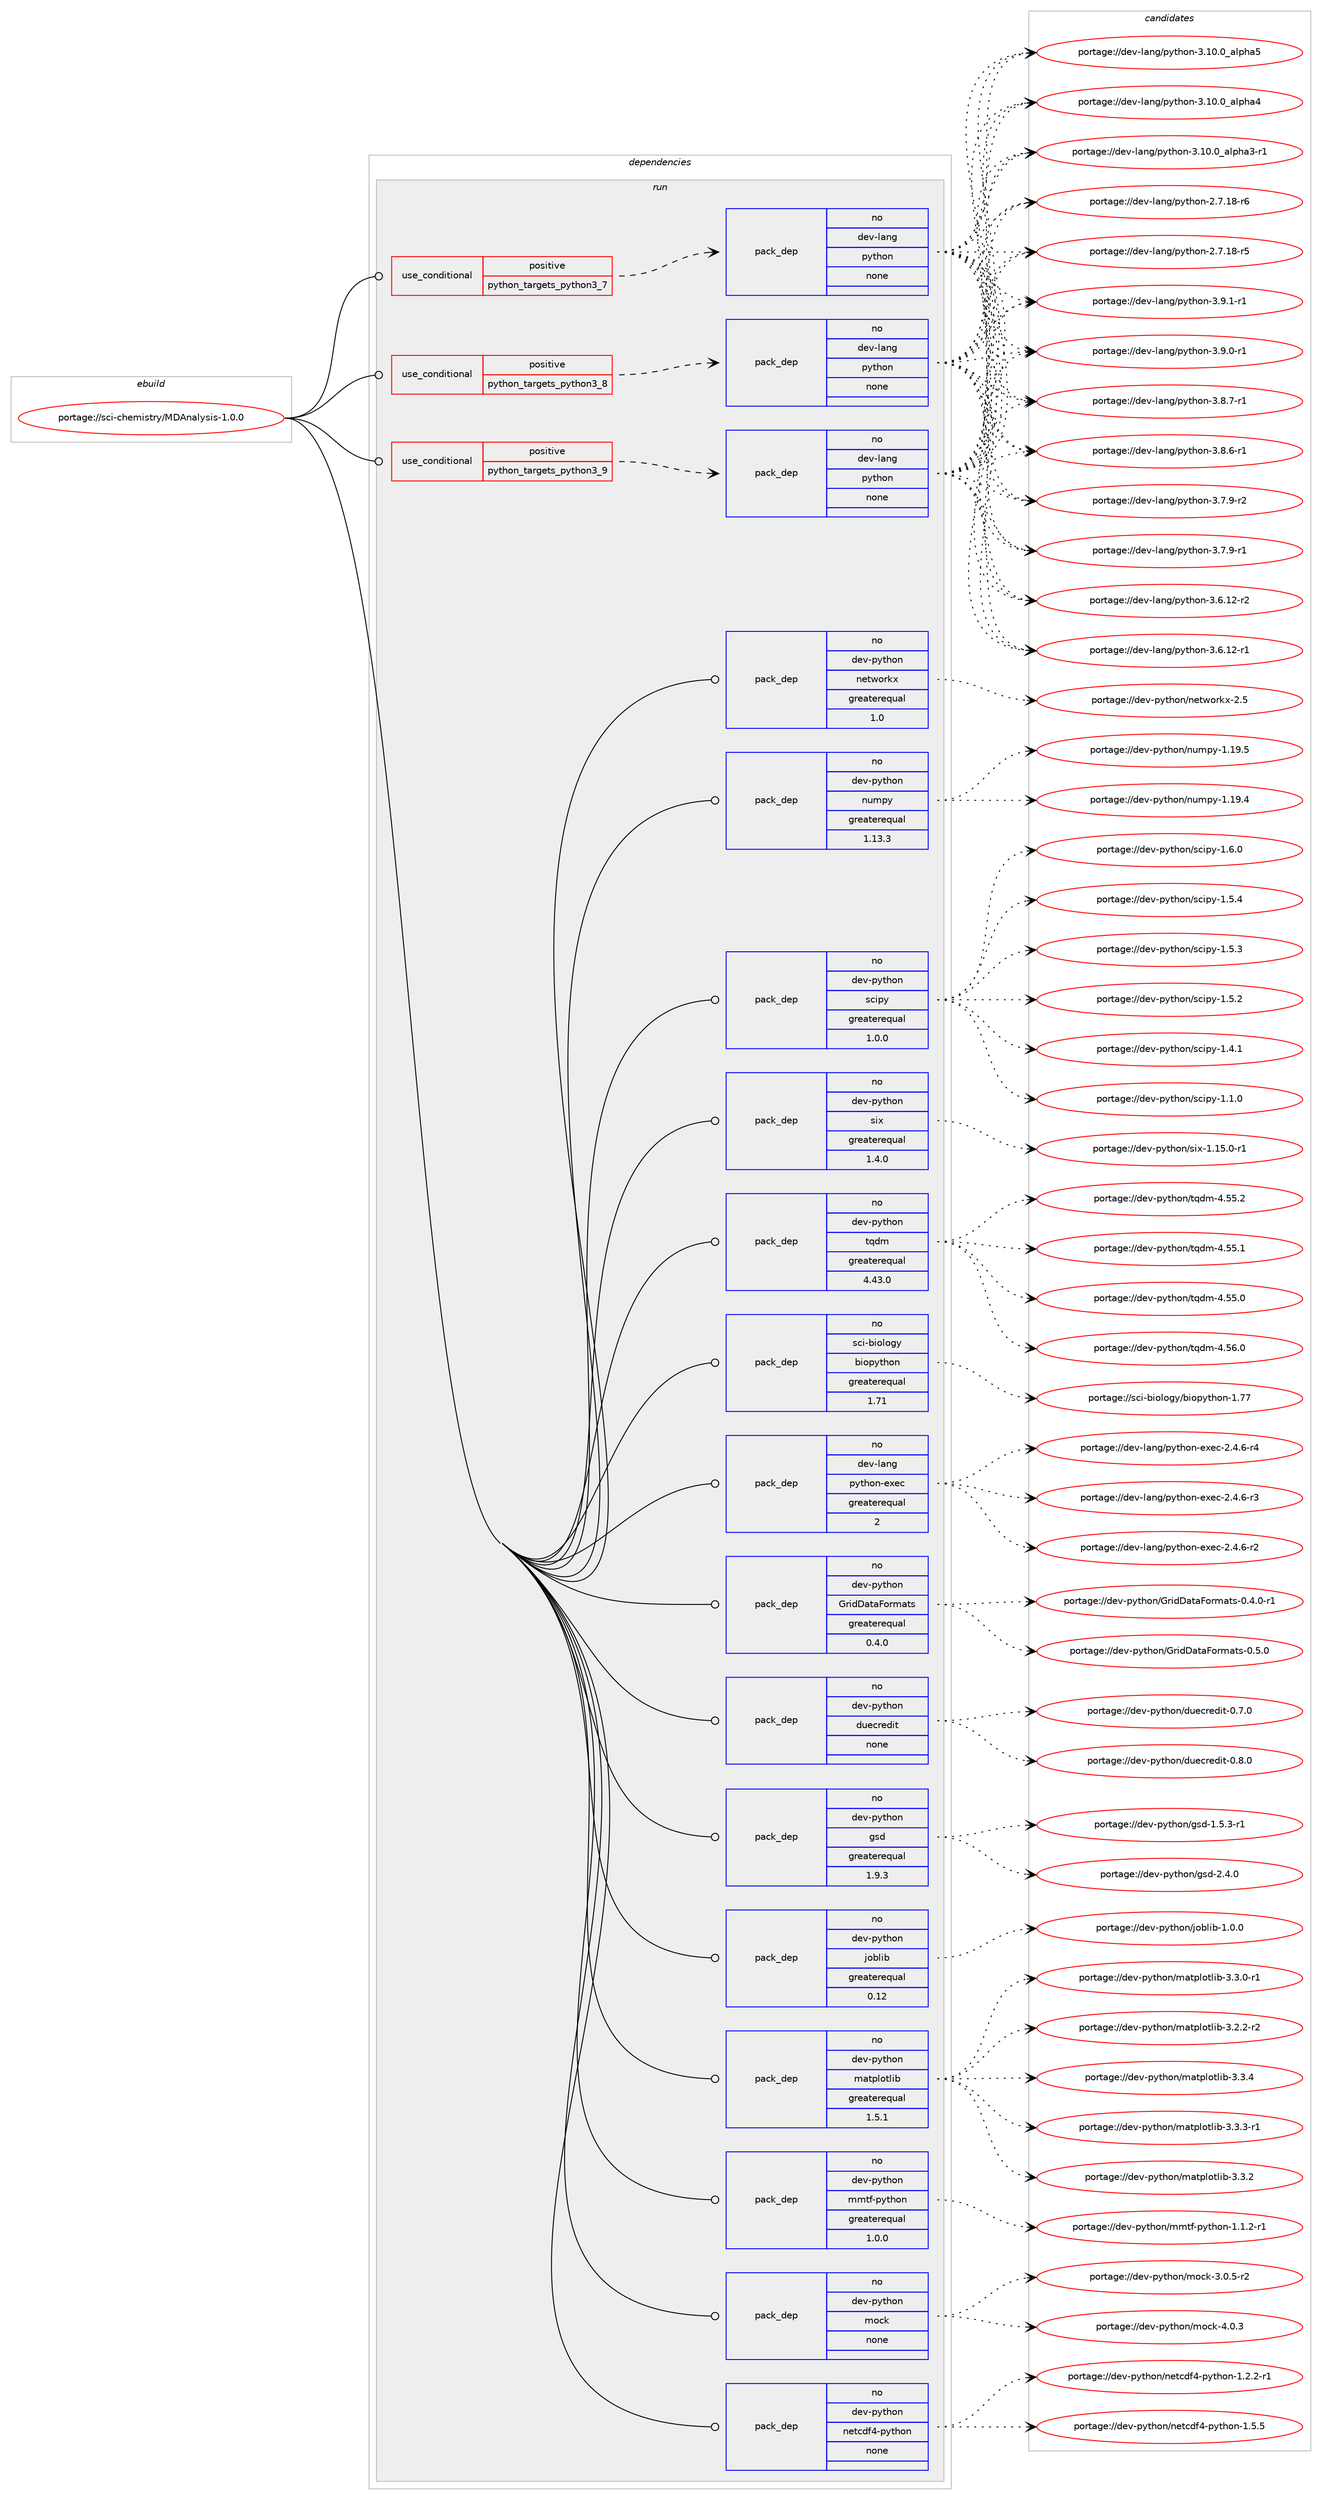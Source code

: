 digraph prolog {

# *************
# Graph options
# *************

newrank=true;
concentrate=true;
compound=true;
graph [rankdir=LR,fontname=Helvetica,fontsize=10,ranksep=1.5];#, ranksep=2.5, nodesep=0.2];
edge  [arrowhead=vee];
node  [fontname=Helvetica,fontsize=10];

# **********
# The ebuild
# **********

subgraph cluster_leftcol {
color=gray;
rank=same;
label=<<i>ebuild</i>>;
id [label="portage://sci-chemistry/MDAnalysis-1.0.0", color=red, width=4, href="../sci-chemistry/MDAnalysis-1.0.0.svg"];
}

# ****************
# The dependencies
# ****************

subgraph cluster_midcol {
color=gray;
label=<<i>dependencies</i>>;
subgraph cluster_compile {
fillcolor="#eeeeee";
style=filled;
label=<<i>compile</i>>;
}
subgraph cluster_compileandrun {
fillcolor="#eeeeee";
style=filled;
label=<<i>compile and run</i>>;
}
subgraph cluster_run {
fillcolor="#eeeeee";
style=filled;
label=<<i>run</i>>;
subgraph cond5955 {
dependency19199 [label=<<TABLE BORDER="0" CELLBORDER="1" CELLSPACING="0" CELLPADDING="4"><TR><TD ROWSPAN="3" CELLPADDING="10">use_conditional</TD></TR><TR><TD>positive</TD></TR><TR><TD>python_targets_python3_7</TD></TR></TABLE>>, shape=none, color=red];
subgraph pack13094 {
dependency19200 [label=<<TABLE BORDER="0" CELLBORDER="1" CELLSPACING="0" CELLPADDING="4" WIDTH="220"><TR><TD ROWSPAN="6" CELLPADDING="30">pack_dep</TD></TR><TR><TD WIDTH="110">no</TD></TR><TR><TD>dev-lang</TD></TR><TR><TD>python</TD></TR><TR><TD>none</TD></TR><TR><TD></TD></TR></TABLE>>, shape=none, color=blue];
}
dependency19199:e -> dependency19200:w [weight=20,style="dashed",arrowhead="vee"];
}
id:e -> dependency19199:w [weight=20,style="solid",arrowhead="odot"];
subgraph cond5956 {
dependency19201 [label=<<TABLE BORDER="0" CELLBORDER="1" CELLSPACING="0" CELLPADDING="4"><TR><TD ROWSPAN="3" CELLPADDING="10">use_conditional</TD></TR><TR><TD>positive</TD></TR><TR><TD>python_targets_python3_8</TD></TR></TABLE>>, shape=none, color=red];
subgraph pack13095 {
dependency19202 [label=<<TABLE BORDER="0" CELLBORDER="1" CELLSPACING="0" CELLPADDING="4" WIDTH="220"><TR><TD ROWSPAN="6" CELLPADDING="30">pack_dep</TD></TR><TR><TD WIDTH="110">no</TD></TR><TR><TD>dev-lang</TD></TR><TR><TD>python</TD></TR><TR><TD>none</TD></TR><TR><TD></TD></TR></TABLE>>, shape=none, color=blue];
}
dependency19201:e -> dependency19202:w [weight=20,style="dashed",arrowhead="vee"];
}
id:e -> dependency19201:w [weight=20,style="solid",arrowhead="odot"];
subgraph cond5957 {
dependency19203 [label=<<TABLE BORDER="0" CELLBORDER="1" CELLSPACING="0" CELLPADDING="4"><TR><TD ROWSPAN="3" CELLPADDING="10">use_conditional</TD></TR><TR><TD>positive</TD></TR><TR><TD>python_targets_python3_9</TD></TR></TABLE>>, shape=none, color=red];
subgraph pack13096 {
dependency19204 [label=<<TABLE BORDER="0" CELLBORDER="1" CELLSPACING="0" CELLPADDING="4" WIDTH="220"><TR><TD ROWSPAN="6" CELLPADDING="30">pack_dep</TD></TR><TR><TD WIDTH="110">no</TD></TR><TR><TD>dev-lang</TD></TR><TR><TD>python</TD></TR><TR><TD>none</TD></TR><TR><TD></TD></TR></TABLE>>, shape=none, color=blue];
}
dependency19203:e -> dependency19204:w [weight=20,style="dashed",arrowhead="vee"];
}
id:e -> dependency19203:w [weight=20,style="solid",arrowhead="odot"];
subgraph pack13097 {
dependency19205 [label=<<TABLE BORDER="0" CELLBORDER="1" CELLSPACING="0" CELLPADDING="4" WIDTH="220"><TR><TD ROWSPAN="6" CELLPADDING="30">pack_dep</TD></TR><TR><TD WIDTH="110">no</TD></TR><TR><TD>dev-lang</TD></TR><TR><TD>python-exec</TD></TR><TR><TD>greaterequal</TD></TR><TR><TD>2</TD></TR></TABLE>>, shape=none, color=blue];
}
id:e -> dependency19205:w [weight=20,style="solid",arrowhead="odot"];
subgraph pack13098 {
dependency19206 [label=<<TABLE BORDER="0" CELLBORDER="1" CELLSPACING="0" CELLPADDING="4" WIDTH="220"><TR><TD ROWSPAN="6" CELLPADDING="30">pack_dep</TD></TR><TR><TD WIDTH="110">no</TD></TR><TR><TD>dev-python</TD></TR><TR><TD>GridDataFormats</TD></TR><TR><TD>greaterequal</TD></TR><TR><TD>0.4.0</TD></TR></TABLE>>, shape=none, color=blue];
}
id:e -> dependency19206:w [weight=20,style="solid",arrowhead="odot"];
subgraph pack13099 {
dependency19207 [label=<<TABLE BORDER="0" CELLBORDER="1" CELLSPACING="0" CELLPADDING="4" WIDTH="220"><TR><TD ROWSPAN="6" CELLPADDING="30">pack_dep</TD></TR><TR><TD WIDTH="110">no</TD></TR><TR><TD>dev-python</TD></TR><TR><TD>duecredit</TD></TR><TR><TD>none</TD></TR><TR><TD></TD></TR></TABLE>>, shape=none, color=blue];
}
id:e -> dependency19207:w [weight=20,style="solid",arrowhead="odot"];
subgraph pack13100 {
dependency19208 [label=<<TABLE BORDER="0" CELLBORDER="1" CELLSPACING="0" CELLPADDING="4" WIDTH="220"><TR><TD ROWSPAN="6" CELLPADDING="30">pack_dep</TD></TR><TR><TD WIDTH="110">no</TD></TR><TR><TD>dev-python</TD></TR><TR><TD>gsd</TD></TR><TR><TD>greaterequal</TD></TR><TR><TD>1.9.3</TD></TR></TABLE>>, shape=none, color=blue];
}
id:e -> dependency19208:w [weight=20,style="solid",arrowhead="odot"];
subgraph pack13101 {
dependency19209 [label=<<TABLE BORDER="0" CELLBORDER="1" CELLSPACING="0" CELLPADDING="4" WIDTH="220"><TR><TD ROWSPAN="6" CELLPADDING="30">pack_dep</TD></TR><TR><TD WIDTH="110">no</TD></TR><TR><TD>dev-python</TD></TR><TR><TD>joblib</TD></TR><TR><TD>greaterequal</TD></TR><TR><TD>0.12</TD></TR></TABLE>>, shape=none, color=blue];
}
id:e -> dependency19209:w [weight=20,style="solid",arrowhead="odot"];
subgraph pack13102 {
dependency19210 [label=<<TABLE BORDER="0" CELLBORDER="1" CELLSPACING="0" CELLPADDING="4" WIDTH="220"><TR><TD ROWSPAN="6" CELLPADDING="30">pack_dep</TD></TR><TR><TD WIDTH="110">no</TD></TR><TR><TD>dev-python</TD></TR><TR><TD>matplotlib</TD></TR><TR><TD>greaterequal</TD></TR><TR><TD>1.5.1</TD></TR></TABLE>>, shape=none, color=blue];
}
id:e -> dependency19210:w [weight=20,style="solid",arrowhead="odot"];
subgraph pack13103 {
dependency19211 [label=<<TABLE BORDER="0" CELLBORDER="1" CELLSPACING="0" CELLPADDING="4" WIDTH="220"><TR><TD ROWSPAN="6" CELLPADDING="30">pack_dep</TD></TR><TR><TD WIDTH="110">no</TD></TR><TR><TD>dev-python</TD></TR><TR><TD>mmtf-python</TD></TR><TR><TD>greaterequal</TD></TR><TR><TD>1.0.0</TD></TR></TABLE>>, shape=none, color=blue];
}
id:e -> dependency19211:w [weight=20,style="solid",arrowhead="odot"];
subgraph pack13104 {
dependency19212 [label=<<TABLE BORDER="0" CELLBORDER="1" CELLSPACING="0" CELLPADDING="4" WIDTH="220"><TR><TD ROWSPAN="6" CELLPADDING="30">pack_dep</TD></TR><TR><TD WIDTH="110">no</TD></TR><TR><TD>dev-python</TD></TR><TR><TD>mock</TD></TR><TR><TD>none</TD></TR><TR><TD></TD></TR></TABLE>>, shape=none, color=blue];
}
id:e -> dependency19212:w [weight=20,style="solid",arrowhead="odot"];
subgraph pack13105 {
dependency19213 [label=<<TABLE BORDER="0" CELLBORDER="1" CELLSPACING="0" CELLPADDING="4" WIDTH="220"><TR><TD ROWSPAN="6" CELLPADDING="30">pack_dep</TD></TR><TR><TD WIDTH="110">no</TD></TR><TR><TD>dev-python</TD></TR><TR><TD>netcdf4-python</TD></TR><TR><TD>none</TD></TR><TR><TD></TD></TR></TABLE>>, shape=none, color=blue];
}
id:e -> dependency19213:w [weight=20,style="solid",arrowhead="odot"];
subgraph pack13106 {
dependency19214 [label=<<TABLE BORDER="0" CELLBORDER="1" CELLSPACING="0" CELLPADDING="4" WIDTH="220"><TR><TD ROWSPAN="6" CELLPADDING="30">pack_dep</TD></TR><TR><TD WIDTH="110">no</TD></TR><TR><TD>dev-python</TD></TR><TR><TD>networkx</TD></TR><TR><TD>greaterequal</TD></TR><TR><TD>1.0</TD></TR></TABLE>>, shape=none, color=blue];
}
id:e -> dependency19214:w [weight=20,style="solid",arrowhead="odot"];
subgraph pack13107 {
dependency19215 [label=<<TABLE BORDER="0" CELLBORDER="1" CELLSPACING="0" CELLPADDING="4" WIDTH="220"><TR><TD ROWSPAN="6" CELLPADDING="30">pack_dep</TD></TR><TR><TD WIDTH="110">no</TD></TR><TR><TD>dev-python</TD></TR><TR><TD>numpy</TD></TR><TR><TD>greaterequal</TD></TR><TR><TD>1.13.3</TD></TR></TABLE>>, shape=none, color=blue];
}
id:e -> dependency19215:w [weight=20,style="solid",arrowhead="odot"];
subgraph pack13108 {
dependency19216 [label=<<TABLE BORDER="0" CELLBORDER="1" CELLSPACING="0" CELLPADDING="4" WIDTH="220"><TR><TD ROWSPAN="6" CELLPADDING="30">pack_dep</TD></TR><TR><TD WIDTH="110">no</TD></TR><TR><TD>dev-python</TD></TR><TR><TD>scipy</TD></TR><TR><TD>greaterequal</TD></TR><TR><TD>1.0.0</TD></TR></TABLE>>, shape=none, color=blue];
}
id:e -> dependency19216:w [weight=20,style="solid",arrowhead="odot"];
subgraph pack13109 {
dependency19217 [label=<<TABLE BORDER="0" CELLBORDER="1" CELLSPACING="0" CELLPADDING="4" WIDTH="220"><TR><TD ROWSPAN="6" CELLPADDING="30">pack_dep</TD></TR><TR><TD WIDTH="110">no</TD></TR><TR><TD>dev-python</TD></TR><TR><TD>six</TD></TR><TR><TD>greaterequal</TD></TR><TR><TD>1.4.0</TD></TR></TABLE>>, shape=none, color=blue];
}
id:e -> dependency19217:w [weight=20,style="solid",arrowhead="odot"];
subgraph pack13110 {
dependency19218 [label=<<TABLE BORDER="0" CELLBORDER="1" CELLSPACING="0" CELLPADDING="4" WIDTH="220"><TR><TD ROWSPAN="6" CELLPADDING="30">pack_dep</TD></TR><TR><TD WIDTH="110">no</TD></TR><TR><TD>dev-python</TD></TR><TR><TD>tqdm</TD></TR><TR><TD>greaterequal</TD></TR><TR><TD>4.43.0</TD></TR></TABLE>>, shape=none, color=blue];
}
id:e -> dependency19218:w [weight=20,style="solid",arrowhead="odot"];
subgraph pack13111 {
dependency19219 [label=<<TABLE BORDER="0" CELLBORDER="1" CELLSPACING="0" CELLPADDING="4" WIDTH="220"><TR><TD ROWSPAN="6" CELLPADDING="30">pack_dep</TD></TR><TR><TD WIDTH="110">no</TD></TR><TR><TD>sci-biology</TD></TR><TR><TD>biopython</TD></TR><TR><TD>greaterequal</TD></TR><TR><TD>1.71</TD></TR></TABLE>>, shape=none, color=blue];
}
id:e -> dependency19219:w [weight=20,style="solid",arrowhead="odot"];
}
}

# **************
# The candidates
# **************

subgraph cluster_choices {
rank=same;
color=gray;
label=<<i>candidates</i>>;

subgraph choice13094 {
color=black;
nodesep=1;
choice1001011184510897110103471121211161041111104551465746494511449 [label="portage://dev-lang/python-3.9.1-r1", color=red, width=4,href="../dev-lang/python-3.9.1-r1.svg"];
choice1001011184510897110103471121211161041111104551465746484511449 [label="portage://dev-lang/python-3.9.0-r1", color=red, width=4,href="../dev-lang/python-3.9.0-r1.svg"];
choice1001011184510897110103471121211161041111104551465646554511449 [label="portage://dev-lang/python-3.8.7-r1", color=red, width=4,href="../dev-lang/python-3.8.7-r1.svg"];
choice1001011184510897110103471121211161041111104551465646544511449 [label="portage://dev-lang/python-3.8.6-r1", color=red, width=4,href="../dev-lang/python-3.8.6-r1.svg"];
choice1001011184510897110103471121211161041111104551465546574511450 [label="portage://dev-lang/python-3.7.9-r2", color=red, width=4,href="../dev-lang/python-3.7.9-r2.svg"];
choice1001011184510897110103471121211161041111104551465546574511449 [label="portage://dev-lang/python-3.7.9-r1", color=red, width=4,href="../dev-lang/python-3.7.9-r1.svg"];
choice100101118451089711010347112121116104111110455146544649504511450 [label="portage://dev-lang/python-3.6.12-r2", color=red, width=4,href="../dev-lang/python-3.6.12-r2.svg"];
choice100101118451089711010347112121116104111110455146544649504511449 [label="portage://dev-lang/python-3.6.12-r1", color=red, width=4,href="../dev-lang/python-3.6.12-r1.svg"];
choice1001011184510897110103471121211161041111104551464948464895971081121049753 [label="portage://dev-lang/python-3.10.0_alpha5", color=red, width=4,href="../dev-lang/python-3.10.0_alpha5.svg"];
choice1001011184510897110103471121211161041111104551464948464895971081121049752 [label="portage://dev-lang/python-3.10.0_alpha4", color=red, width=4,href="../dev-lang/python-3.10.0_alpha4.svg"];
choice10010111845108971101034711212111610411111045514649484648959710811210497514511449 [label="portage://dev-lang/python-3.10.0_alpha3-r1", color=red, width=4,href="../dev-lang/python-3.10.0_alpha3-r1.svg"];
choice100101118451089711010347112121116104111110455046554649564511454 [label="portage://dev-lang/python-2.7.18-r6", color=red, width=4,href="../dev-lang/python-2.7.18-r6.svg"];
choice100101118451089711010347112121116104111110455046554649564511453 [label="portage://dev-lang/python-2.7.18-r5", color=red, width=4,href="../dev-lang/python-2.7.18-r5.svg"];
dependency19200:e -> choice1001011184510897110103471121211161041111104551465746494511449:w [style=dotted,weight="100"];
dependency19200:e -> choice1001011184510897110103471121211161041111104551465746484511449:w [style=dotted,weight="100"];
dependency19200:e -> choice1001011184510897110103471121211161041111104551465646554511449:w [style=dotted,weight="100"];
dependency19200:e -> choice1001011184510897110103471121211161041111104551465646544511449:w [style=dotted,weight="100"];
dependency19200:e -> choice1001011184510897110103471121211161041111104551465546574511450:w [style=dotted,weight="100"];
dependency19200:e -> choice1001011184510897110103471121211161041111104551465546574511449:w [style=dotted,weight="100"];
dependency19200:e -> choice100101118451089711010347112121116104111110455146544649504511450:w [style=dotted,weight="100"];
dependency19200:e -> choice100101118451089711010347112121116104111110455146544649504511449:w [style=dotted,weight="100"];
dependency19200:e -> choice1001011184510897110103471121211161041111104551464948464895971081121049753:w [style=dotted,weight="100"];
dependency19200:e -> choice1001011184510897110103471121211161041111104551464948464895971081121049752:w [style=dotted,weight="100"];
dependency19200:e -> choice10010111845108971101034711212111610411111045514649484648959710811210497514511449:w [style=dotted,weight="100"];
dependency19200:e -> choice100101118451089711010347112121116104111110455046554649564511454:w [style=dotted,weight="100"];
dependency19200:e -> choice100101118451089711010347112121116104111110455046554649564511453:w [style=dotted,weight="100"];
}
subgraph choice13095 {
color=black;
nodesep=1;
choice1001011184510897110103471121211161041111104551465746494511449 [label="portage://dev-lang/python-3.9.1-r1", color=red, width=4,href="../dev-lang/python-3.9.1-r1.svg"];
choice1001011184510897110103471121211161041111104551465746484511449 [label="portage://dev-lang/python-3.9.0-r1", color=red, width=4,href="../dev-lang/python-3.9.0-r1.svg"];
choice1001011184510897110103471121211161041111104551465646554511449 [label="portage://dev-lang/python-3.8.7-r1", color=red, width=4,href="../dev-lang/python-3.8.7-r1.svg"];
choice1001011184510897110103471121211161041111104551465646544511449 [label="portage://dev-lang/python-3.8.6-r1", color=red, width=4,href="../dev-lang/python-3.8.6-r1.svg"];
choice1001011184510897110103471121211161041111104551465546574511450 [label="portage://dev-lang/python-3.7.9-r2", color=red, width=4,href="../dev-lang/python-3.7.9-r2.svg"];
choice1001011184510897110103471121211161041111104551465546574511449 [label="portage://dev-lang/python-3.7.9-r1", color=red, width=4,href="../dev-lang/python-3.7.9-r1.svg"];
choice100101118451089711010347112121116104111110455146544649504511450 [label="portage://dev-lang/python-3.6.12-r2", color=red, width=4,href="../dev-lang/python-3.6.12-r2.svg"];
choice100101118451089711010347112121116104111110455146544649504511449 [label="portage://dev-lang/python-3.6.12-r1", color=red, width=4,href="../dev-lang/python-3.6.12-r1.svg"];
choice1001011184510897110103471121211161041111104551464948464895971081121049753 [label="portage://dev-lang/python-3.10.0_alpha5", color=red, width=4,href="../dev-lang/python-3.10.0_alpha5.svg"];
choice1001011184510897110103471121211161041111104551464948464895971081121049752 [label="portage://dev-lang/python-3.10.0_alpha4", color=red, width=4,href="../dev-lang/python-3.10.0_alpha4.svg"];
choice10010111845108971101034711212111610411111045514649484648959710811210497514511449 [label="portage://dev-lang/python-3.10.0_alpha3-r1", color=red, width=4,href="../dev-lang/python-3.10.0_alpha3-r1.svg"];
choice100101118451089711010347112121116104111110455046554649564511454 [label="portage://dev-lang/python-2.7.18-r6", color=red, width=4,href="../dev-lang/python-2.7.18-r6.svg"];
choice100101118451089711010347112121116104111110455046554649564511453 [label="portage://dev-lang/python-2.7.18-r5", color=red, width=4,href="../dev-lang/python-2.7.18-r5.svg"];
dependency19202:e -> choice1001011184510897110103471121211161041111104551465746494511449:w [style=dotted,weight="100"];
dependency19202:e -> choice1001011184510897110103471121211161041111104551465746484511449:w [style=dotted,weight="100"];
dependency19202:e -> choice1001011184510897110103471121211161041111104551465646554511449:w [style=dotted,weight="100"];
dependency19202:e -> choice1001011184510897110103471121211161041111104551465646544511449:w [style=dotted,weight="100"];
dependency19202:e -> choice1001011184510897110103471121211161041111104551465546574511450:w [style=dotted,weight="100"];
dependency19202:e -> choice1001011184510897110103471121211161041111104551465546574511449:w [style=dotted,weight="100"];
dependency19202:e -> choice100101118451089711010347112121116104111110455146544649504511450:w [style=dotted,weight="100"];
dependency19202:e -> choice100101118451089711010347112121116104111110455146544649504511449:w [style=dotted,weight="100"];
dependency19202:e -> choice1001011184510897110103471121211161041111104551464948464895971081121049753:w [style=dotted,weight="100"];
dependency19202:e -> choice1001011184510897110103471121211161041111104551464948464895971081121049752:w [style=dotted,weight="100"];
dependency19202:e -> choice10010111845108971101034711212111610411111045514649484648959710811210497514511449:w [style=dotted,weight="100"];
dependency19202:e -> choice100101118451089711010347112121116104111110455046554649564511454:w [style=dotted,weight="100"];
dependency19202:e -> choice100101118451089711010347112121116104111110455046554649564511453:w [style=dotted,weight="100"];
}
subgraph choice13096 {
color=black;
nodesep=1;
choice1001011184510897110103471121211161041111104551465746494511449 [label="portage://dev-lang/python-3.9.1-r1", color=red, width=4,href="../dev-lang/python-3.9.1-r1.svg"];
choice1001011184510897110103471121211161041111104551465746484511449 [label="portage://dev-lang/python-3.9.0-r1", color=red, width=4,href="../dev-lang/python-3.9.0-r1.svg"];
choice1001011184510897110103471121211161041111104551465646554511449 [label="portage://dev-lang/python-3.8.7-r1", color=red, width=4,href="../dev-lang/python-3.8.7-r1.svg"];
choice1001011184510897110103471121211161041111104551465646544511449 [label="portage://dev-lang/python-3.8.6-r1", color=red, width=4,href="../dev-lang/python-3.8.6-r1.svg"];
choice1001011184510897110103471121211161041111104551465546574511450 [label="portage://dev-lang/python-3.7.9-r2", color=red, width=4,href="../dev-lang/python-3.7.9-r2.svg"];
choice1001011184510897110103471121211161041111104551465546574511449 [label="portage://dev-lang/python-3.7.9-r1", color=red, width=4,href="../dev-lang/python-3.7.9-r1.svg"];
choice100101118451089711010347112121116104111110455146544649504511450 [label="portage://dev-lang/python-3.6.12-r2", color=red, width=4,href="../dev-lang/python-3.6.12-r2.svg"];
choice100101118451089711010347112121116104111110455146544649504511449 [label="portage://dev-lang/python-3.6.12-r1", color=red, width=4,href="../dev-lang/python-3.6.12-r1.svg"];
choice1001011184510897110103471121211161041111104551464948464895971081121049753 [label="portage://dev-lang/python-3.10.0_alpha5", color=red, width=4,href="../dev-lang/python-3.10.0_alpha5.svg"];
choice1001011184510897110103471121211161041111104551464948464895971081121049752 [label="portage://dev-lang/python-3.10.0_alpha4", color=red, width=4,href="../dev-lang/python-3.10.0_alpha4.svg"];
choice10010111845108971101034711212111610411111045514649484648959710811210497514511449 [label="portage://dev-lang/python-3.10.0_alpha3-r1", color=red, width=4,href="../dev-lang/python-3.10.0_alpha3-r1.svg"];
choice100101118451089711010347112121116104111110455046554649564511454 [label="portage://dev-lang/python-2.7.18-r6", color=red, width=4,href="../dev-lang/python-2.7.18-r6.svg"];
choice100101118451089711010347112121116104111110455046554649564511453 [label="portage://dev-lang/python-2.7.18-r5", color=red, width=4,href="../dev-lang/python-2.7.18-r5.svg"];
dependency19204:e -> choice1001011184510897110103471121211161041111104551465746494511449:w [style=dotted,weight="100"];
dependency19204:e -> choice1001011184510897110103471121211161041111104551465746484511449:w [style=dotted,weight="100"];
dependency19204:e -> choice1001011184510897110103471121211161041111104551465646554511449:w [style=dotted,weight="100"];
dependency19204:e -> choice1001011184510897110103471121211161041111104551465646544511449:w [style=dotted,weight="100"];
dependency19204:e -> choice1001011184510897110103471121211161041111104551465546574511450:w [style=dotted,weight="100"];
dependency19204:e -> choice1001011184510897110103471121211161041111104551465546574511449:w [style=dotted,weight="100"];
dependency19204:e -> choice100101118451089711010347112121116104111110455146544649504511450:w [style=dotted,weight="100"];
dependency19204:e -> choice100101118451089711010347112121116104111110455146544649504511449:w [style=dotted,weight="100"];
dependency19204:e -> choice1001011184510897110103471121211161041111104551464948464895971081121049753:w [style=dotted,weight="100"];
dependency19204:e -> choice1001011184510897110103471121211161041111104551464948464895971081121049752:w [style=dotted,weight="100"];
dependency19204:e -> choice10010111845108971101034711212111610411111045514649484648959710811210497514511449:w [style=dotted,weight="100"];
dependency19204:e -> choice100101118451089711010347112121116104111110455046554649564511454:w [style=dotted,weight="100"];
dependency19204:e -> choice100101118451089711010347112121116104111110455046554649564511453:w [style=dotted,weight="100"];
}
subgraph choice13097 {
color=black;
nodesep=1;
choice10010111845108971101034711212111610411111045101120101994550465246544511452 [label="portage://dev-lang/python-exec-2.4.6-r4", color=red, width=4,href="../dev-lang/python-exec-2.4.6-r4.svg"];
choice10010111845108971101034711212111610411111045101120101994550465246544511451 [label="portage://dev-lang/python-exec-2.4.6-r3", color=red, width=4,href="../dev-lang/python-exec-2.4.6-r3.svg"];
choice10010111845108971101034711212111610411111045101120101994550465246544511450 [label="portage://dev-lang/python-exec-2.4.6-r2", color=red, width=4,href="../dev-lang/python-exec-2.4.6-r2.svg"];
dependency19205:e -> choice10010111845108971101034711212111610411111045101120101994550465246544511452:w [style=dotted,weight="100"];
dependency19205:e -> choice10010111845108971101034711212111610411111045101120101994550465246544511451:w [style=dotted,weight="100"];
dependency19205:e -> choice10010111845108971101034711212111610411111045101120101994550465246544511450:w [style=dotted,weight="100"];
}
subgraph choice13098 {
color=black;
nodesep=1;
choice1001011184511212111610411111047711141051006897116977011111410997116115454846534648 [label="portage://dev-python/GridDataFormats-0.5.0", color=red, width=4,href="../dev-python/GridDataFormats-0.5.0.svg"];
choice10010111845112121116104111110477111410510068971169770111114109971161154548465246484511449 [label="portage://dev-python/GridDataFormats-0.4.0-r1", color=red, width=4,href="../dev-python/GridDataFormats-0.4.0-r1.svg"];
dependency19206:e -> choice1001011184511212111610411111047711141051006897116977011111410997116115454846534648:w [style=dotted,weight="100"];
dependency19206:e -> choice10010111845112121116104111110477111410510068971169770111114109971161154548465246484511449:w [style=dotted,weight="100"];
}
subgraph choice13099 {
color=black;
nodesep=1;
choice100101118451121211161041111104710011710199114101100105116454846564648 [label="portage://dev-python/duecredit-0.8.0", color=red, width=4,href="../dev-python/duecredit-0.8.0.svg"];
choice100101118451121211161041111104710011710199114101100105116454846554648 [label="portage://dev-python/duecredit-0.7.0", color=red, width=4,href="../dev-python/duecredit-0.7.0.svg"];
dependency19207:e -> choice100101118451121211161041111104710011710199114101100105116454846564648:w [style=dotted,weight="100"];
dependency19207:e -> choice100101118451121211161041111104710011710199114101100105116454846554648:w [style=dotted,weight="100"];
}
subgraph choice13100 {
color=black;
nodesep=1;
choice1001011184511212111610411111047103115100455046524648 [label="portage://dev-python/gsd-2.4.0", color=red, width=4,href="../dev-python/gsd-2.4.0.svg"];
choice10010111845112121116104111110471031151004549465346514511449 [label="portage://dev-python/gsd-1.5.3-r1", color=red, width=4,href="../dev-python/gsd-1.5.3-r1.svg"];
dependency19208:e -> choice1001011184511212111610411111047103115100455046524648:w [style=dotted,weight="100"];
dependency19208:e -> choice10010111845112121116104111110471031151004549465346514511449:w [style=dotted,weight="100"];
}
subgraph choice13101 {
color=black;
nodesep=1;
choice10010111845112121116104111110471061119810810598454946484648 [label="portage://dev-python/joblib-1.0.0", color=red, width=4,href="../dev-python/joblib-1.0.0.svg"];
dependency19209:e -> choice10010111845112121116104111110471061119810810598454946484648:w [style=dotted,weight="100"];
}
subgraph choice13102 {
color=black;
nodesep=1;
choice10010111845112121116104111110471099711611210811111610810598455146514652 [label="portage://dev-python/matplotlib-3.3.4", color=red, width=4,href="../dev-python/matplotlib-3.3.4.svg"];
choice100101118451121211161041111104710997116112108111116108105984551465146514511449 [label="portage://dev-python/matplotlib-3.3.3-r1", color=red, width=4,href="../dev-python/matplotlib-3.3.3-r1.svg"];
choice10010111845112121116104111110471099711611210811111610810598455146514650 [label="portage://dev-python/matplotlib-3.3.2", color=red, width=4,href="../dev-python/matplotlib-3.3.2.svg"];
choice100101118451121211161041111104710997116112108111116108105984551465146484511449 [label="portage://dev-python/matplotlib-3.3.0-r1", color=red, width=4,href="../dev-python/matplotlib-3.3.0-r1.svg"];
choice100101118451121211161041111104710997116112108111116108105984551465046504511450 [label="portage://dev-python/matplotlib-3.2.2-r2", color=red, width=4,href="../dev-python/matplotlib-3.2.2-r2.svg"];
dependency19210:e -> choice10010111845112121116104111110471099711611210811111610810598455146514652:w [style=dotted,weight="100"];
dependency19210:e -> choice100101118451121211161041111104710997116112108111116108105984551465146514511449:w [style=dotted,weight="100"];
dependency19210:e -> choice10010111845112121116104111110471099711611210811111610810598455146514650:w [style=dotted,weight="100"];
dependency19210:e -> choice100101118451121211161041111104710997116112108111116108105984551465146484511449:w [style=dotted,weight="100"];
dependency19210:e -> choice100101118451121211161041111104710997116112108111116108105984551465046504511450:w [style=dotted,weight="100"];
}
subgraph choice13103 {
color=black;
nodesep=1;
choice1001011184511212111610411111047109109116102451121211161041111104549464946504511449 [label="portage://dev-python/mmtf-python-1.1.2-r1", color=red, width=4,href="../dev-python/mmtf-python-1.1.2-r1.svg"];
dependency19211:e -> choice1001011184511212111610411111047109109116102451121211161041111104549464946504511449:w [style=dotted,weight="100"];
}
subgraph choice13104 {
color=black;
nodesep=1;
choice100101118451121211161041111104710911199107455246484651 [label="portage://dev-python/mock-4.0.3", color=red, width=4,href="../dev-python/mock-4.0.3.svg"];
choice1001011184511212111610411111047109111991074551464846534511450 [label="portage://dev-python/mock-3.0.5-r2", color=red, width=4,href="../dev-python/mock-3.0.5-r2.svg"];
dependency19212:e -> choice100101118451121211161041111104710911199107455246484651:w [style=dotted,weight="100"];
dependency19212:e -> choice1001011184511212111610411111047109111991074551464846534511450:w [style=dotted,weight="100"];
}
subgraph choice13105 {
color=black;
nodesep=1;
choice1001011184511212111610411111047110101116991001025245112121116104111110454946534653 [label="portage://dev-python/netcdf4-python-1.5.5", color=red, width=4,href="../dev-python/netcdf4-python-1.5.5.svg"];
choice10010111845112121116104111110471101011169910010252451121211161041111104549465046504511449 [label="portage://dev-python/netcdf4-python-1.2.2-r1", color=red, width=4,href="../dev-python/netcdf4-python-1.2.2-r1.svg"];
dependency19213:e -> choice1001011184511212111610411111047110101116991001025245112121116104111110454946534653:w [style=dotted,weight="100"];
dependency19213:e -> choice10010111845112121116104111110471101011169910010252451121211161041111104549465046504511449:w [style=dotted,weight="100"];
}
subgraph choice13106 {
color=black;
nodesep=1;
choice100101118451121211161041111104711010111611911111410712045504653 [label="portage://dev-python/networkx-2.5", color=red, width=4,href="../dev-python/networkx-2.5.svg"];
dependency19214:e -> choice100101118451121211161041111104711010111611911111410712045504653:w [style=dotted,weight="100"];
}
subgraph choice13107 {
color=black;
nodesep=1;
choice100101118451121211161041111104711011710911212145494649574653 [label="portage://dev-python/numpy-1.19.5", color=red, width=4,href="../dev-python/numpy-1.19.5.svg"];
choice100101118451121211161041111104711011710911212145494649574652 [label="portage://dev-python/numpy-1.19.4", color=red, width=4,href="../dev-python/numpy-1.19.4.svg"];
dependency19215:e -> choice100101118451121211161041111104711011710911212145494649574653:w [style=dotted,weight="100"];
dependency19215:e -> choice100101118451121211161041111104711011710911212145494649574652:w [style=dotted,weight="100"];
}
subgraph choice13108 {
color=black;
nodesep=1;
choice100101118451121211161041111104711599105112121454946544648 [label="portage://dev-python/scipy-1.6.0", color=red, width=4,href="../dev-python/scipy-1.6.0.svg"];
choice100101118451121211161041111104711599105112121454946534652 [label="portage://dev-python/scipy-1.5.4", color=red, width=4,href="../dev-python/scipy-1.5.4.svg"];
choice100101118451121211161041111104711599105112121454946534651 [label="portage://dev-python/scipy-1.5.3", color=red, width=4,href="../dev-python/scipy-1.5.3.svg"];
choice100101118451121211161041111104711599105112121454946534650 [label="portage://dev-python/scipy-1.5.2", color=red, width=4,href="../dev-python/scipy-1.5.2.svg"];
choice100101118451121211161041111104711599105112121454946524649 [label="portage://dev-python/scipy-1.4.1", color=red, width=4,href="../dev-python/scipy-1.4.1.svg"];
choice100101118451121211161041111104711599105112121454946494648 [label="portage://dev-python/scipy-1.1.0", color=red, width=4,href="../dev-python/scipy-1.1.0.svg"];
dependency19216:e -> choice100101118451121211161041111104711599105112121454946544648:w [style=dotted,weight="100"];
dependency19216:e -> choice100101118451121211161041111104711599105112121454946534652:w [style=dotted,weight="100"];
dependency19216:e -> choice100101118451121211161041111104711599105112121454946534651:w [style=dotted,weight="100"];
dependency19216:e -> choice100101118451121211161041111104711599105112121454946534650:w [style=dotted,weight="100"];
dependency19216:e -> choice100101118451121211161041111104711599105112121454946524649:w [style=dotted,weight="100"];
dependency19216:e -> choice100101118451121211161041111104711599105112121454946494648:w [style=dotted,weight="100"];
}
subgraph choice13109 {
color=black;
nodesep=1;
choice1001011184511212111610411111047115105120454946495346484511449 [label="portage://dev-python/six-1.15.0-r1", color=red, width=4,href="../dev-python/six-1.15.0-r1.svg"];
dependency19217:e -> choice1001011184511212111610411111047115105120454946495346484511449:w [style=dotted,weight="100"];
}
subgraph choice13110 {
color=black;
nodesep=1;
choice100101118451121211161041111104711611310010945524653544648 [label="portage://dev-python/tqdm-4.56.0", color=red, width=4,href="../dev-python/tqdm-4.56.0.svg"];
choice100101118451121211161041111104711611310010945524653534650 [label="portage://dev-python/tqdm-4.55.2", color=red, width=4,href="../dev-python/tqdm-4.55.2.svg"];
choice100101118451121211161041111104711611310010945524653534649 [label="portage://dev-python/tqdm-4.55.1", color=red, width=4,href="../dev-python/tqdm-4.55.1.svg"];
choice100101118451121211161041111104711611310010945524653534648 [label="portage://dev-python/tqdm-4.55.0", color=red, width=4,href="../dev-python/tqdm-4.55.0.svg"];
dependency19218:e -> choice100101118451121211161041111104711611310010945524653544648:w [style=dotted,weight="100"];
dependency19218:e -> choice100101118451121211161041111104711611310010945524653534650:w [style=dotted,weight="100"];
dependency19218:e -> choice100101118451121211161041111104711611310010945524653534649:w [style=dotted,weight="100"];
dependency19218:e -> choice100101118451121211161041111104711611310010945524653534648:w [style=dotted,weight="100"];
}
subgraph choice13111 {
color=black;
nodesep=1;
choice11599105459810511110811110312147981051111121211161041111104549465555 [label="portage://sci-biology/biopython-1.77", color=red, width=4,href="../sci-biology/biopython-1.77.svg"];
dependency19219:e -> choice11599105459810511110811110312147981051111121211161041111104549465555:w [style=dotted,weight="100"];
}
}

}

